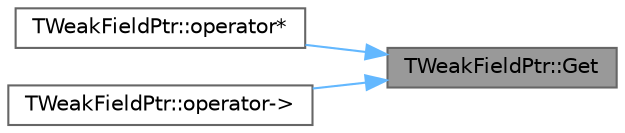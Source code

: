 digraph "TWeakFieldPtr::Get"
{
 // INTERACTIVE_SVG=YES
 // LATEX_PDF_SIZE
  bgcolor="transparent";
  edge [fontname=Helvetica,fontsize=10,labelfontname=Helvetica,labelfontsize=10];
  node [fontname=Helvetica,fontsize=10,shape=box,height=0.2,width=0.4];
  rankdir="RL";
  Node1 [id="Node000001",label="TWeakFieldPtr::Get",height=0.2,width=0.4,color="gray40", fillcolor="grey60", style="filled", fontcolor="black",tooltip="Dereference the weak pointer."];
  Node1 -> Node2 [id="edge1_Node000001_Node000002",dir="back",color="steelblue1",style="solid",tooltip=" "];
  Node2 [id="Node000002",label="TWeakFieldPtr::operator*",height=0.2,width=0.4,color="grey40", fillcolor="white", style="filled",URL="$d2/dd9/structTWeakFieldPtr.html#a234acd043b797084d830f840939705c4",tooltip="Dereference the weak pointer."];
  Node1 -> Node3 [id="edge2_Node000001_Node000003",dir="back",color="steelblue1",style="solid",tooltip=" "];
  Node3 [id="Node000003",label="TWeakFieldPtr::operator-\>",height=0.2,width=0.4,color="grey40", fillcolor="white", style="filled",URL="$d2/dd9/structTWeakFieldPtr.html#ab28d3ce562706b24e1e97e4d6683d125",tooltip="Dereference the weak pointer."];
}
